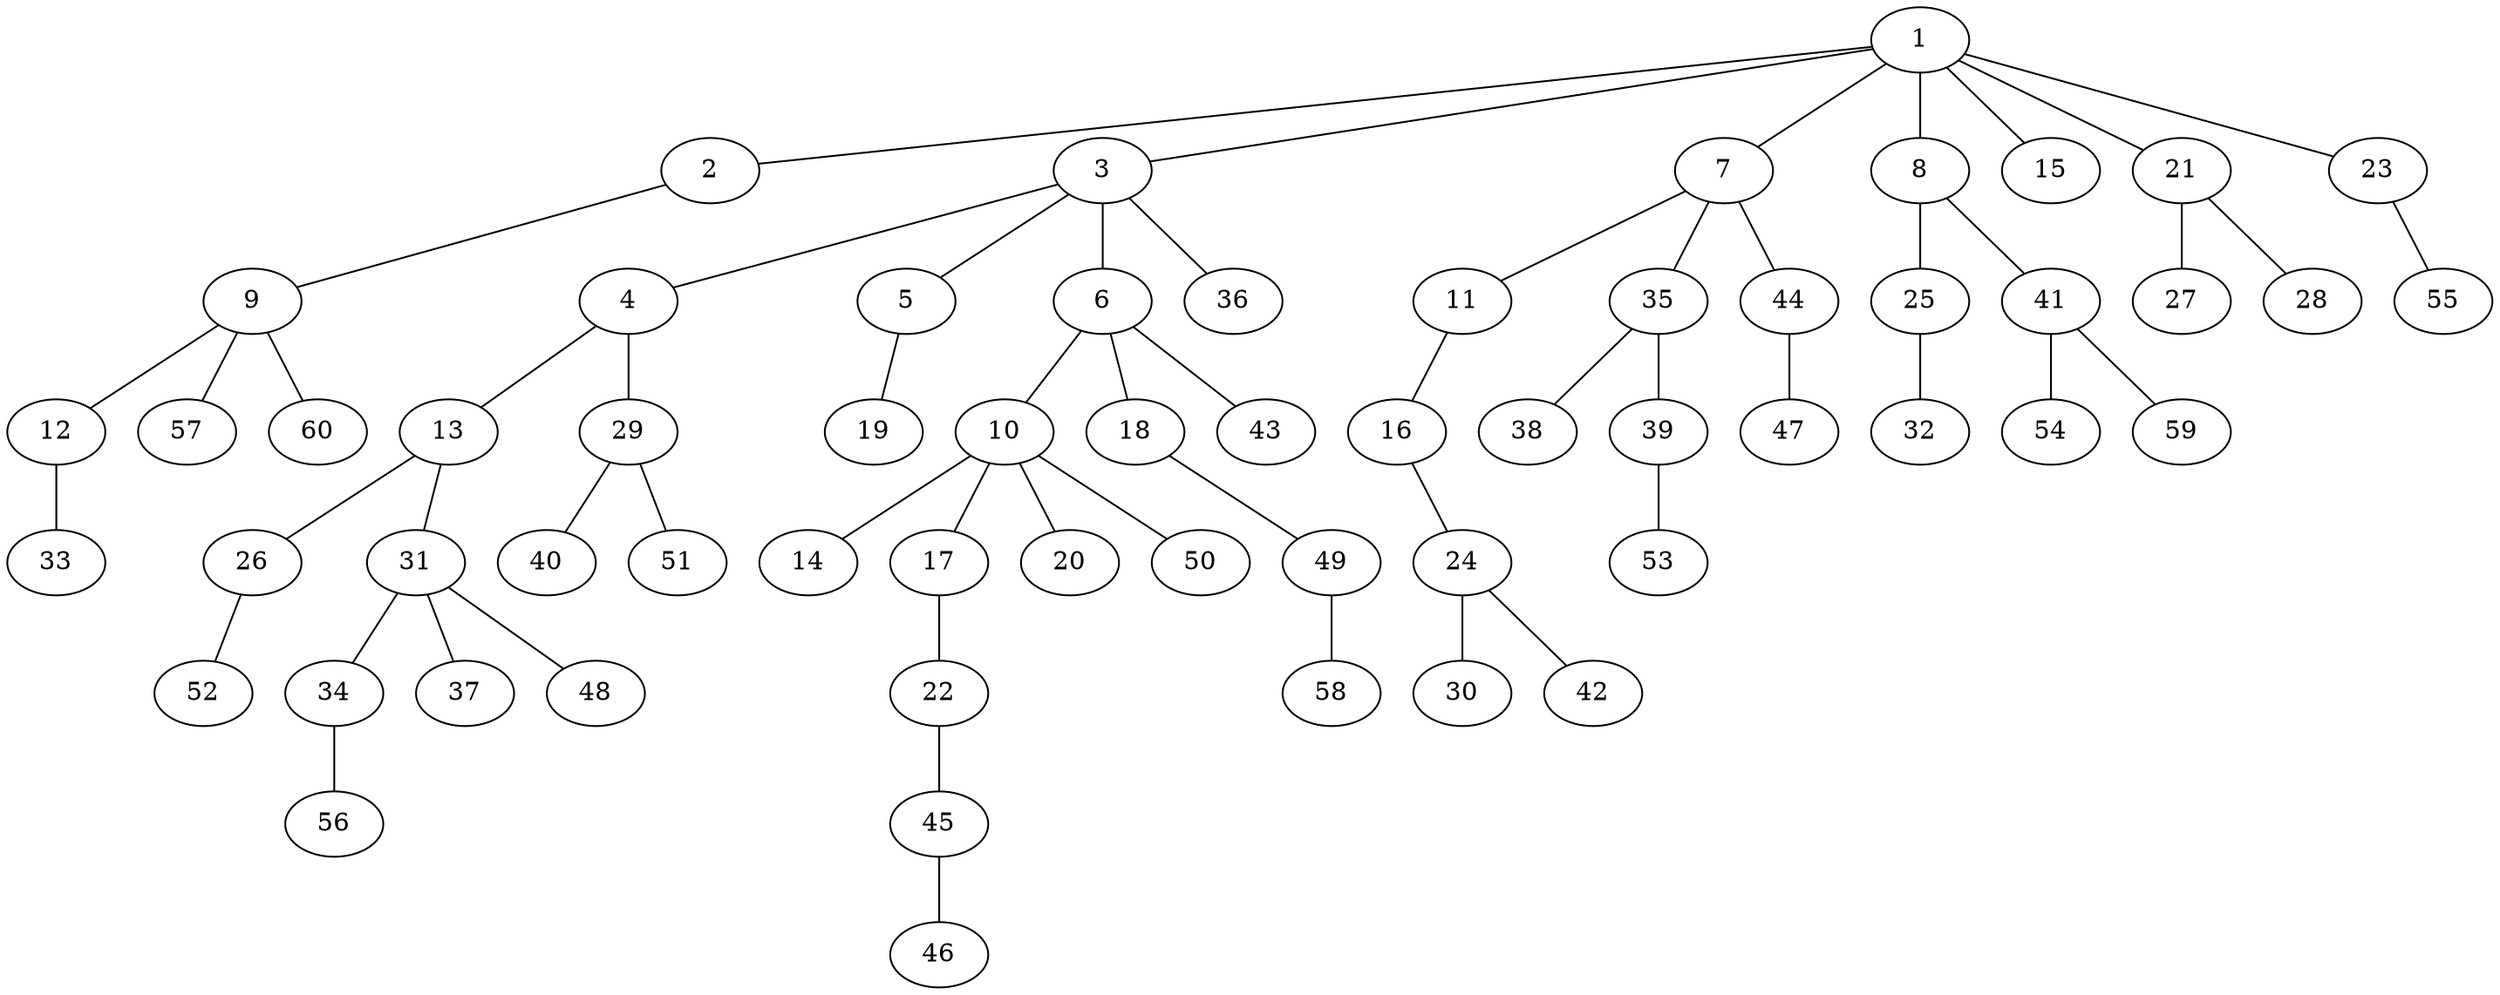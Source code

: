 graph graphname {1--2
1--3
1--7
1--8
1--15
1--21
1--23
2--9
3--4
3--5
3--6
3--36
4--13
4--29
5--19
6--10
6--18
6--43
7--11
7--35
7--44
8--25
8--41
9--12
9--57
9--60
10--14
10--17
10--20
10--50
11--16
12--33
13--26
13--31
16--24
17--22
18--49
21--27
21--28
22--45
23--55
24--30
24--42
25--32
26--52
29--40
29--51
31--34
31--37
31--48
34--56
35--38
35--39
39--53
41--54
41--59
44--47
45--46
49--58
}